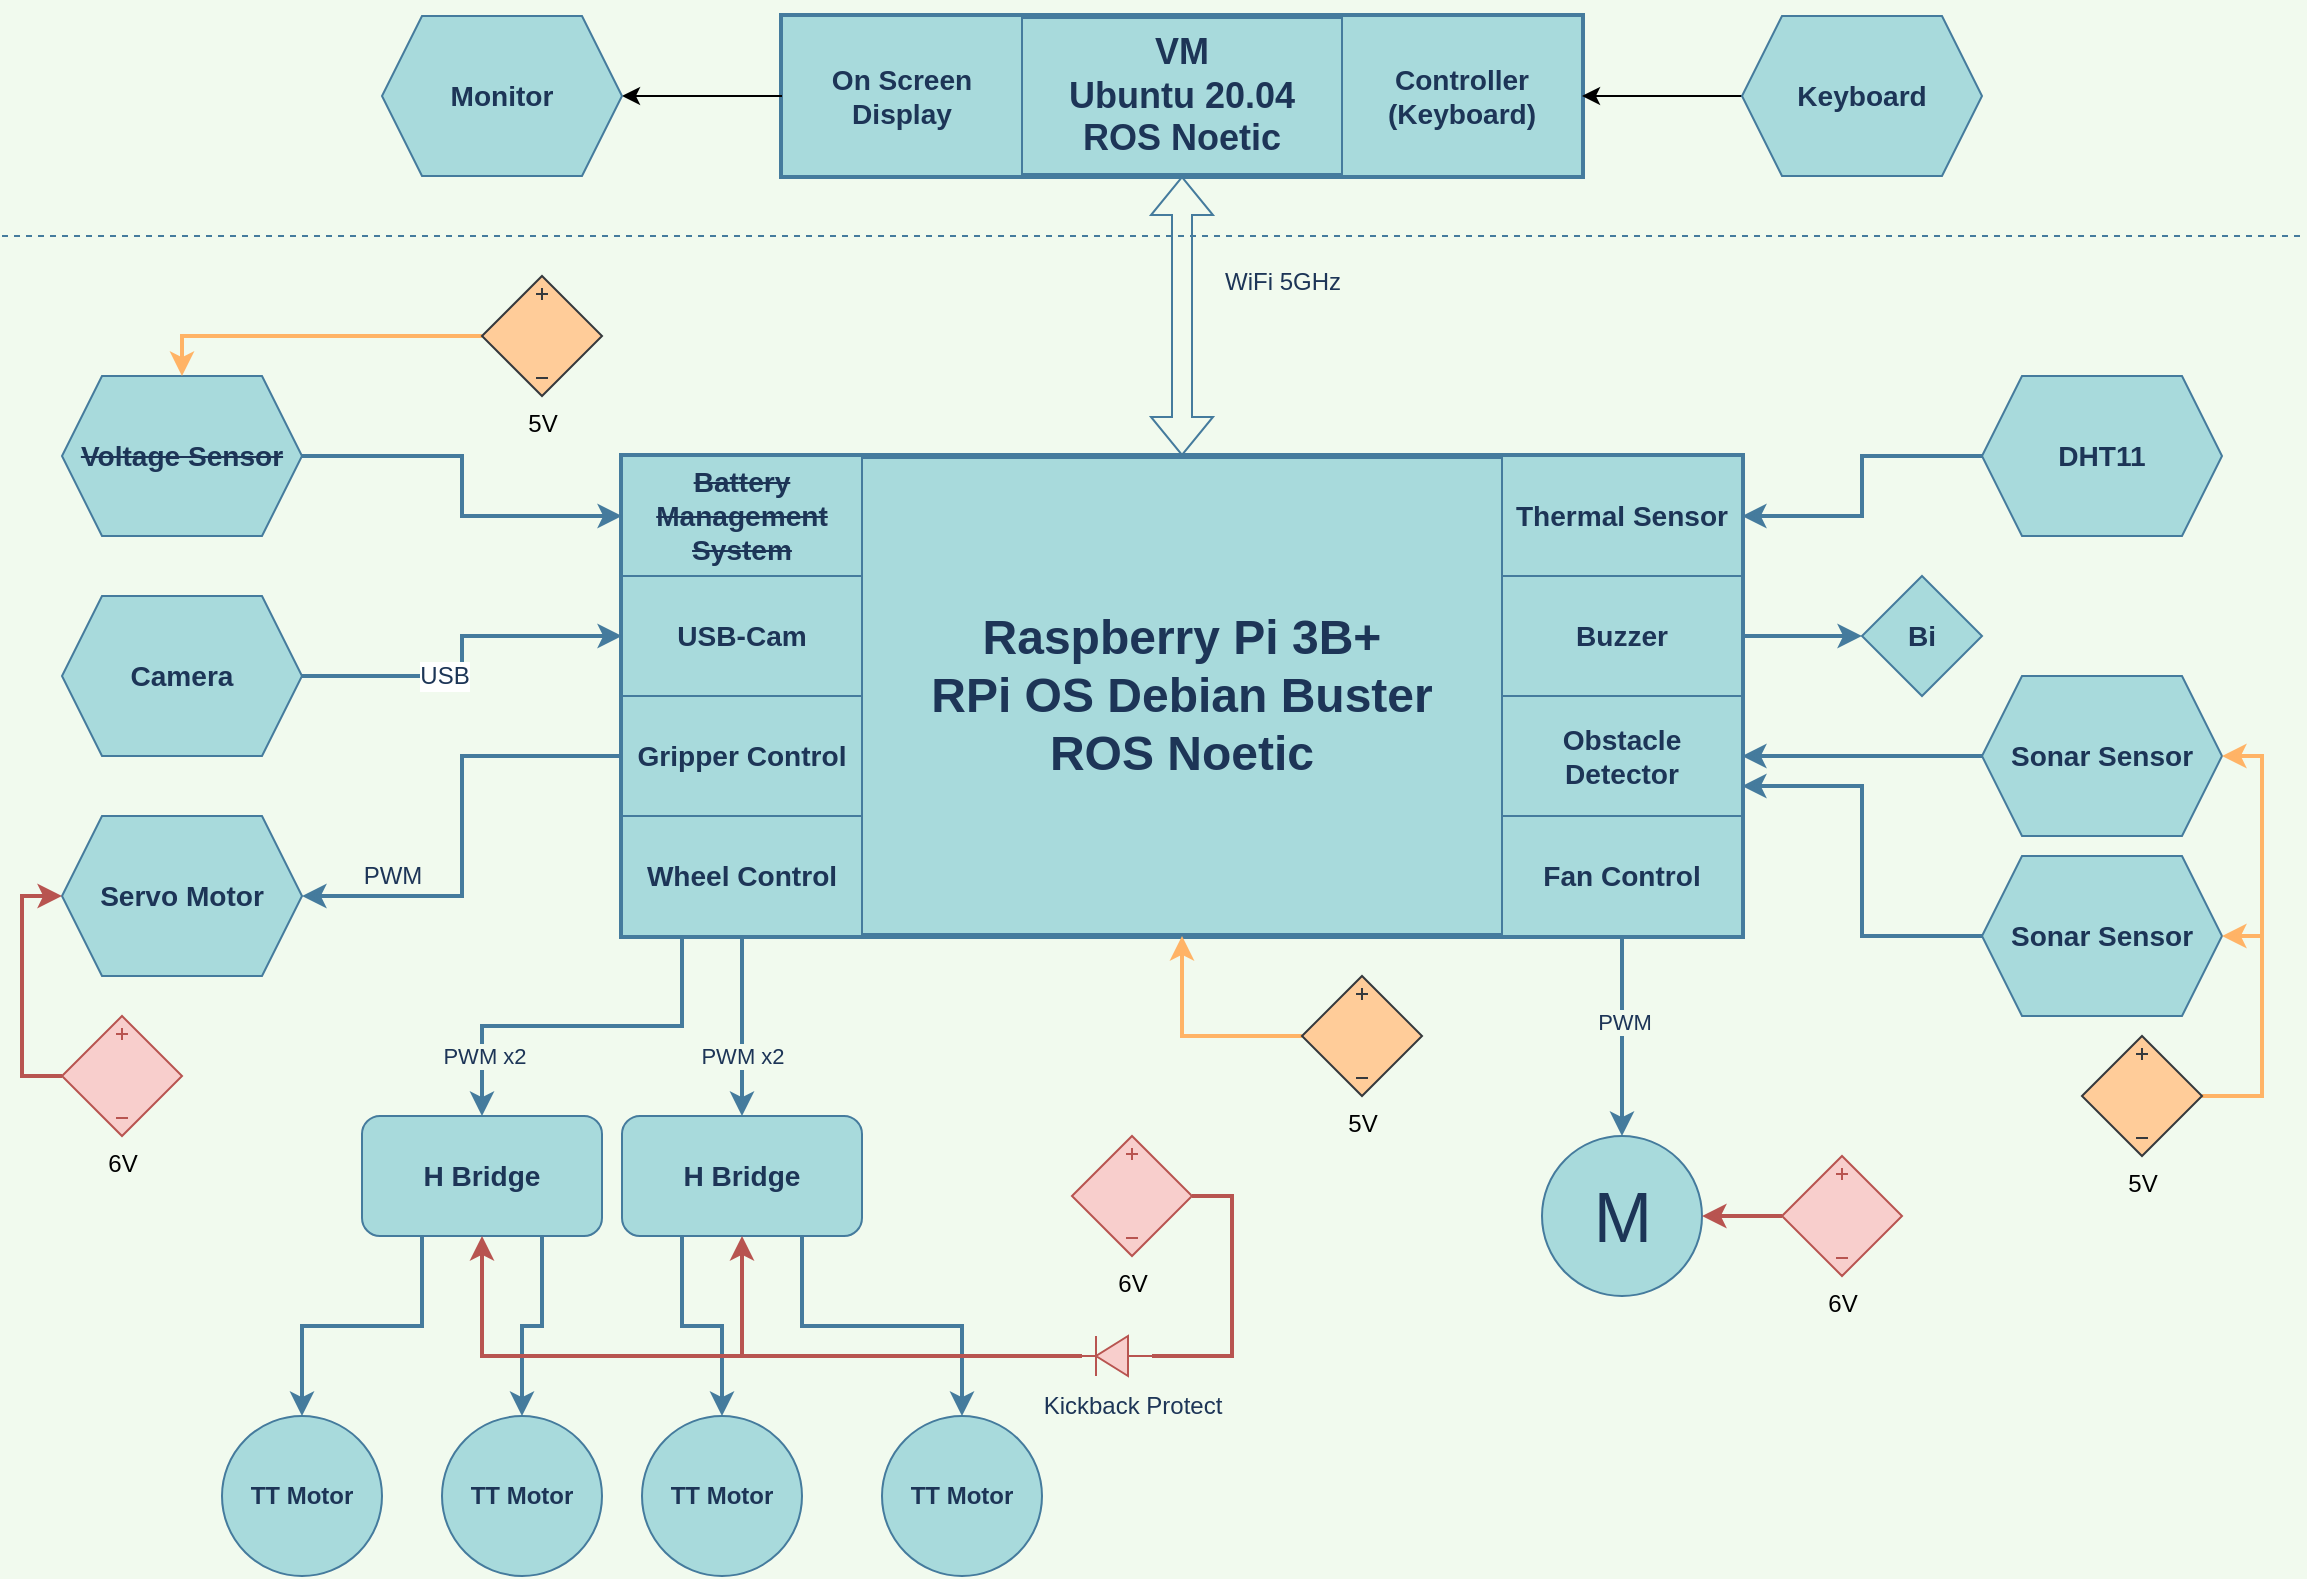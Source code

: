 <mxfile version="20.3.0" type="device"><diagram name="BlockDiagram" id="7e0a89b8-554c-2b80-1dc8-d5c74ca68de4"><mxGraphModel dx="1597" dy="986" grid="1" gridSize="10" guides="1" tooltips="1" connect="1" arrows="1" fold="1" page="1" pageScale="1" pageWidth="1169" pageHeight="827" background="#F1FAEE" math="0" shadow="0"><root><mxCell id="0"/><mxCell id="1" parent="0"/><mxCell id="nyPqzLpK6pp1ilzvF5KB-2" value="&lt;h1&gt;Raspberry Pi 3B+&lt;br&gt;RPi OS Debian Buster&lt;br&gt;ROS Noetic&lt;/h1&gt;" style="rounded=0;whiteSpace=wrap;html=1;strokeWidth=3;fillColor=#A8DADC;strokeColor=#457B9D;fontColor=#1D3557;" parent="1" vertex="1"><mxGeometry x="320" y="240" width="560" height="240" as="geometry"/></mxCell><mxCell id="nyPqzLpK6pp1ilzvF5KB-3" value="&lt;h2&gt;VM&lt;br&gt;Ubuntu 20.04&lt;br&gt;ROS Noetic&lt;/h2&gt;" style="rounded=0;whiteSpace=wrap;html=1;strokeWidth=3;fillColor=#A8DADC;strokeColor=#457B9D;fontColor=#1D3557;" parent="1" vertex="1"><mxGeometry x="400" y="20" width="400" height="80" as="geometry"/></mxCell><mxCell id="nyPqzLpK6pp1ilzvF5KB-4" value="&lt;font style=&quot;font-size: 12px;&quot;&gt;WiFi 5GHz&lt;/font&gt;" style="shape=flexArrow;endArrow=classic;startArrow=classic;html=1;rounded=0;entryX=0.5;entryY=1;entryDx=0;entryDy=0;exitX=0.5;exitY=0;exitDx=0;exitDy=0;labelBackgroundColor=#F1FAEE;strokeColor=#457B9D;fontColor=#1D3557;" parent="1" source="nyPqzLpK6pp1ilzvF5KB-2" target="nyPqzLpK6pp1ilzvF5KB-3" edge="1"><mxGeometry x="0.25" y="-50" width="100" height="100" relative="1" as="geometry"><mxPoint x="320" y="280" as="sourcePoint"/><mxPoint x="420" y="180" as="targetPoint"/><mxPoint as="offset"/></mxGeometry></mxCell><mxCell id="nyPqzLpK6pp1ilzvF5KB-26" style="edgeStyle=orthogonalEdgeStyle;rounded=0;orthogonalLoop=1;jettySize=auto;html=1;exitX=0.5;exitY=1;exitDx=0;exitDy=0;entryX=0.5;entryY=0;entryDx=0;entryDy=0;strokeWidth=2;fontSize=12;labelBackgroundColor=#F1FAEE;strokeColor=#457B9D;fontColor=#1D3557;" parent="1" source="nyPqzLpK6pp1ilzvF5KB-5" target="nyPqzLpK6pp1ilzvF5KB-25" edge="1"><mxGeometry relative="1" as="geometry"/></mxCell><mxCell id="fH77-8OAkB9re0htb8fC-11" value="PWM x2" style="edgeLabel;html=1;align=center;verticalAlign=middle;resizable=0;points=[];labelBackgroundColor=#F1FAEE;fontColor=#1D3557;" parent="nyPqzLpK6pp1ilzvF5KB-26" vertex="1" connectable="0"><mxGeometry x="0.196" y="-1" relative="1" as="geometry"><mxPoint x="1" y="6" as="offset"/></mxGeometry></mxCell><mxCell id="fH77-8OAkB9re0htb8fC-9" style="edgeStyle=orthogonalEdgeStyle;rounded=0;orthogonalLoop=1;jettySize=auto;html=1;exitX=0.25;exitY=1;exitDx=0;exitDy=0;entryX=0.5;entryY=0;entryDx=0;entryDy=0;strokeWidth=2;labelBackgroundColor=#F1FAEE;strokeColor=#457B9D;fontColor=#1D3557;" parent="1" source="nyPqzLpK6pp1ilzvF5KB-5" target="fH77-8OAkB9re0htb8fC-1" edge="1"><mxGeometry relative="1" as="geometry"/></mxCell><mxCell id="fH77-8OAkB9re0htb8fC-12" value="PWM x2" style="edgeLabel;html=1;align=center;verticalAlign=middle;resizable=0;points=[];labelBackgroundColor=#F1FAEE;fontColor=#1D3557;" parent="fH77-8OAkB9re0htb8fC-9" vertex="1" connectable="0"><mxGeometry x="0.352" y="3" relative="1" as="geometry"><mxPoint x="-16" y="12" as="offset"/></mxGeometry></mxCell><mxCell id="nyPqzLpK6pp1ilzvF5KB-5" value="&lt;h3&gt;Wheel Control&lt;/h3&gt;" style="rounded=0;whiteSpace=wrap;html=1;strokeWidth=1;fillColor=#A8DADC;strokeColor=#457B9D;fontColor=#1D3557;" parent="1" vertex="1"><mxGeometry x="320" y="420" width="120" height="60" as="geometry"/></mxCell><mxCell id="nyPqzLpK6pp1ilzvF5KB-23" style="edgeStyle=orthogonalEdgeStyle;rounded=0;orthogonalLoop=1;jettySize=auto;html=1;exitX=0;exitY=0.5;exitDx=0;exitDy=0;entryX=1;entryY=0.5;entryDx=0;entryDy=0;strokeWidth=2;fontSize=12;labelBackgroundColor=#F1FAEE;strokeColor=#457B9D;fontColor=#1D3557;" parent="1" source="nyPqzLpK6pp1ilzvF5KB-6" target="nyPqzLpK6pp1ilzvF5KB-22" edge="1"><mxGeometry relative="1" as="geometry"/></mxCell><mxCell id="nyPqzLpK6pp1ilzvF5KB-24" value="PWM" style="edgeLabel;html=1;align=center;verticalAlign=middle;resizable=0;points=[];fontSize=12;labelBackgroundColor=#F1FAEE;fontColor=#1D3557;" parent="nyPqzLpK6pp1ilzvF5KB-23" vertex="1" connectable="0"><mxGeometry x="0.529" y="2" relative="1" as="geometry"><mxPoint x="-9" y="-12" as="offset"/></mxGeometry></mxCell><mxCell id="nyPqzLpK6pp1ilzvF5KB-6" value="&lt;h3&gt;Gripper Control&lt;/h3&gt;" style="rounded=0;whiteSpace=wrap;html=1;strokeWidth=1;fillColor=#A8DADC;strokeColor=#457B9D;fontColor=#1D3557;" parent="1" vertex="1"><mxGeometry x="320" y="360" width="120" height="60" as="geometry"/></mxCell><mxCell id="nyPqzLpK6pp1ilzvF5KB-7" value="&lt;h3&gt;USB-Cam&lt;/h3&gt;" style="rounded=0;whiteSpace=wrap;html=1;strokeWidth=1;fillColor=#A8DADC;strokeColor=#457B9D;fontColor=#1D3557;" parent="1" vertex="1"><mxGeometry x="320" y="300" width="120" height="60" as="geometry"/></mxCell><mxCell id="nyPqzLpK6pp1ilzvF5KB-8" value="&lt;h3&gt;&lt;strike&gt;Battery Management System&lt;/strike&gt;&lt;/h3&gt;" style="rounded=0;whiteSpace=wrap;html=1;strokeWidth=1;fillColor=#A8DADC;strokeColor=#457B9D;fontColor=#1D3557;" parent="1" vertex="1"><mxGeometry x="320" y="240" width="120" height="60" as="geometry"/></mxCell><mxCell id="nyPqzLpK6pp1ilzvF5KB-9" value="&lt;h3&gt;Thermal Sensor&lt;/h3&gt;" style="rounded=0;whiteSpace=wrap;html=1;strokeWidth=1;fillColor=#A8DADC;strokeColor=#457B9D;fontColor=#1D3557;" parent="1" vertex="1"><mxGeometry x="760" y="240" width="120" height="60" as="geometry"/></mxCell><mxCell id="nyPqzLpK6pp1ilzvF5KB-33" style="edgeStyle=orthogonalEdgeStyle;rounded=0;orthogonalLoop=1;jettySize=auto;html=1;exitX=1;exitY=0.5;exitDx=0;exitDy=0;entryX=0;entryY=0.5;entryDx=0;entryDy=0;strokeWidth=2;fontSize=12;labelBackgroundColor=#F1FAEE;strokeColor=#457B9D;fontColor=#1D3557;" parent="1" source="nyPqzLpK6pp1ilzvF5KB-10" target="nyPqzLpK6pp1ilzvF5KB-32" edge="1"><mxGeometry relative="1" as="geometry"/></mxCell><mxCell id="nyPqzLpK6pp1ilzvF5KB-10" value="&lt;h3&gt;Buzzer&lt;/h3&gt;" style="rounded=0;whiteSpace=wrap;html=1;strokeWidth=1;fillColor=#A8DADC;strokeColor=#457B9D;fontColor=#1D3557;" parent="1" vertex="1"><mxGeometry x="760" y="300" width="120" height="60" as="geometry"/></mxCell><mxCell id="nyPqzLpK6pp1ilzvF5KB-11" value="&lt;h3&gt;Obstacle Detector&lt;/h3&gt;" style="rounded=0;whiteSpace=wrap;html=1;strokeWidth=1;fillColor=#A8DADC;strokeColor=#457B9D;fontColor=#1D3557;" parent="1" vertex="1"><mxGeometry x="760" y="360" width="120" height="60" as="geometry"/></mxCell><mxCell id="nyPqzLpK6pp1ilzvF5KB-37" style="edgeStyle=orthogonalEdgeStyle;rounded=0;orthogonalLoop=1;jettySize=auto;html=1;exitX=0.5;exitY=1;exitDx=0;exitDy=0;entryX=0.5;entryY=0;entryDx=0;entryDy=0;strokeWidth=2;fontSize=12;labelBackgroundColor=#F1FAEE;strokeColor=#457B9D;fontColor=#1D3557;" parent="1" source="nyPqzLpK6pp1ilzvF5KB-12" target="nyPqzLpK6pp1ilzvF5KB-36" edge="1"><mxGeometry relative="1" as="geometry"/></mxCell><mxCell id="fH77-8OAkB9re0htb8fC-10" value="PWM" style="edgeLabel;html=1;align=center;verticalAlign=middle;resizable=0;points=[];labelBackgroundColor=#F1FAEE;fontColor=#1D3557;" parent="nyPqzLpK6pp1ilzvF5KB-37" vertex="1" connectable="0"><mxGeometry x="-0.139" y="1" relative="1" as="geometry"><mxPoint as="offset"/></mxGeometry></mxCell><mxCell id="nyPqzLpK6pp1ilzvF5KB-12" value="&lt;h3&gt;Fan Control&lt;/h3&gt;" style="rounded=0;whiteSpace=wrap;html=1;strokeWidth=1;fillColor=#A8DADC;strokeColor=#457B9D;fontColor=#1D3557;" parent="1" vertex="1"><mxGeometry x="760" y="420" width="120" height="60" as="geometry"/></mxCell><mxCell id="nyPqzLpK6pp1ilzvF5KB-14" value="" style="endArrow=none;dashed=1;html=1;rounded=0;fontSize=12;labelBackgroundColor=#F1FAEE;strokeColor=#457B9D;fontColor=#1D3557;" parent="1" edge="1"><mxGeometry width="50" height="50" relative="1" as="geometry"><mxPoint x="10" y="130" as="sourcePoint"/><mxPoint x="1160" y="130" as="targetPoint"/></mxGeometry></mxCell><mxCell id="nyPqzLpK6pp1ilzvF5KB-18" style="edgeStyle=orthogonalEdgeStyle;rounded=0;orthogonalLoop=1;jettySize=auto;html=1;exitX=1;exitY=0.5;exitDx=0;exitDy=0;entryX=0;entryY=0.5;entryDx=0;entryDy=0;fontSize=12;strokeWidth=2;labelBackgroundColor=#F1FAEE;strokeColor=#457B9D;fontColor=#1D3557;" parent="1" source="nyPqzLpK6pp1ilzvF5KB-19" target="nyPqzLpK6pp1ilzvF5KB-8" edge="1"><mxGeometry relative="1" as="geometry"><mxPoint x="160" y="270" as="sourcePoint"/></mxGeometry></mxCell><mxCell id="nyPqzLpK6pp1ilzvF5KB-19" value="&lt;h3&gt;&lt;strike&gt;Voltage Sensor&lt;/strike&gt;&lt;br&gt;&lt;/h3&gt;" style="shape=hexagon;perimeter=hexagonPerimeter2;whiteSpace=wrap;html=1;fixedSize=1;strokeWidth=1;fontSize=12;fillColor=#A8DADC;strokeColor=#457B9D;fontColor=#1D3557;" parent="1" vertex="1"><mxGeometry x="40" y="200" width="120" height="80" as="geometry"/></mxCell><mxCell id="nyPqzLpK6pp1ilzvF5KB-21" style="edgeStyle=orthogonalEdgeStyle;rounded=0;orthogonalLoop=1;jettySize=auto;html=1;exitX=1;exitY=0.5;exitDx=0;exitDy=0;entryX=0;entryY=0.5;entryDx=0;entryDy=0;strokeWidth=2;fontSize=12;labelBackgroundColor=#F1FAEE;strokeColor=#457B9D;fontColor=#1D3557;" parent="1" source="nyPqzLpK6pp1ilzvF5KB-20" target="nyPqzLpK6pp1ilzvF5KB-7" edge="1"><mxGeometry relative="1" as="geometry"/></mxCell><mxCell id="fH77-8OAkB9re0htb8fC-60" value="USB" style="edgeLabel;html=1;align=center;verticalAlign=middle;resizable=0;points=[];fontSize=12;fontColor=#1D3557;" parent="nyPqzLpK6pp1ilzvF5KB-21" vertex="1" connectable="0"><mxGeometry x="-0.218" relative="1" as="geometry"><mxPoint as="offset"/></mxGeometry></mxCell><mxCell id="nyPqzLpK6pp1ilzvF5KB-20" value="&lt;h3&gt;Camera&lt;/h3&gt;" style="shape=hexagon;perimeter=hexagonPerimeter2;whiteSpace=wrap;html=1;fixedSize=1;strokeWidth=1;fontSize=12;fillColor=#A8DADC;strokeColor=#457B9D;fontColor=#1D3557;" parent="1" vertex="1"><mxGeometry x="40" y="310" width="120" height="80" as="geometry"/></mxCell><mxCell id="nyPqzLpK6pp1ilzvF5KB-22" value="&lt;h3&gt;Servo Motor&lt;/h3&gt;" style="shape=hexagon;perimeter=hexagonPerimeter2;whiteSpace=wrap;html=1;fixedSize=1;strokeWidth=1;fontSize=12;fillColor=#A8DADC;strokeColor=#457B9D;fontColor=#1D3557;" parent="1" vertex="1"><mxGeometry x="40" y="420" width="120" height="80" as="geometry"/></mxCell><mxCell id="nyPqzLpK6pp1ilzvF5KB-27" style="edgeStyle=orthogonalEdgeStyle;rounded=0;orthogonalLoop=1;jettySize=auto;html=1;exitX=0.25;exitY=1;exitDx=0;exitDy=0;entryX=0.5;entryY=0;entryDx=0;entryDy=0;strokeWidth=2;fontSize=12;labelBackgroundColor=#F1FAEE;strokeColor=#457B9D;fontColor=#1D3557;" parent="1" source="nyPqzLpK6pp1ilzvF5KB-25" target="fH77-8OAkB9re0htb8fC-41" edge="1"><mxGeometry relative="1" as="geometry"><mxPoint x="380" y="690" as="targetPoint"/></mxGeometry></mxCell><mxCell id="fH77-8OAkB9re0htb8fC-7" style="edgeStyle=orthogonalEdgeStyle;rounded=0;orthogonalLoop=1;jettySize=auto;html=1;exitX=0.75;exitY=1;exitDx=0;exitDy=0;entryX=0.5;entryY=0;entryDx=0;entryDy=0;strokeWidth=2;labelBackgroundColor=#F1FAEE;strokeColor=#457B9D;fontColor=#1D3557;" parent="1" source="nyPqzLpK6pp1ilzvF5KB-25" target="fH77-8OAkB9re0htb8fC-42" edge="1"><mxGeometry relative="1" as="geometry"><mxPoint x="490" y="690" as="targetPoint"/></mxGeometry></mxCell><mxCell id="nyPqzLpK6pp1ilzvF5KB-25" value="&lt;h3&gt;H Bridge&lt;/h3&gt;" style="rounded=1;whiteSpace=wrap;html=1;strokeWidth=1;fontSize=12;fillColor=#A8DADC;strokeColor=#457B9D;fontColor=#1D3557;" parent="1" vertex="1"><mxGeometry x="320" y="570" width="120" height="60" as="geometry"/></mxCell><mxCell id="nyPqzLpK6pp1ilzvF5KB-29" style="edgeStyle=orthogonalEdgeStyle;rounded=0;orthogonalLoop=1;jettySize=auto;html=1;exitX=0;exitY=0.5;exitDx=0;exitDy=0;entryX=1;entryY=0.5;entryDx=0;entryDy=0;strokeWidth=2;fontSize=12;labelBackgroundColor=#F1FAEE;strokeColor=#457B9D;fontColor=#1D3557;" parent="1" source="nyPqzLpK6pp1ilzvF5KB-28" target="nyPqzLpK6pp1ilzvF5KB-9" edge="1"><mxGeometry relative="1" as="geometry"/></mxCell><mxCell id="nyPqzLpK6pp1ilzvF5KB-28" value="&lt;h3&gt;DHT11&lt;/h3&gt;" style="shape=hexagon;perimeter=hexagonPerimeter2;whiteSpace=wrap;html=1;fixedSize=1;strokeWidth=1;fontSize=12;fillColor=#A8DADC;strokeColor=#457B9D;fontColor=#1D3557;" parent="1" vertex="1"><mxGeometry x="1000" y="200" width="120" height="80" as="geometry"/></mxCell><mxCell id="nyPqzLpK6pp1ilzvF5KB-32" value="&lt;h3&gt;Bi&lt;/h3&gt;" style="rhombus;whiteSpace=wrap;html=1;strokeWidth=1;fontSize=12;fillColor=#A8DADC;strokeColor=#457B9D;fontColor=#1D3557;" parent="1" vertex="1"><mxGeometry x="940" y="300" width="60" height="60" as="geometry"/></mxCell><mxCell id="nyPqzLpK6pp1ilzvF5KB-35" style="edgeStyle=orthogonalEdgeStyle;rounded=0;orthogonalLoop=1;jettySize=auto;html=1;exitX=0;exitY=0.5;exitDx=0;exitDy=0;entryX=1;entryY=0.5;entryDx=0;entryDy=0;strokeWidth=2;fontSize=12;labelBackgroundColor=#F1FAEE;strokeColor=#457B9D;fontColor=#1D3557;" parent="1" source="nyPqzLpK6pp1ilzvF5KB-34" target="nyPqzLpK6pp1ilzvF5KB-11" edge="1"><mxGeometry relative="1" as="geometry"/></mxCell><mxCell id="nyPqzLpK6pp1ilzvF5KB-34" value="&lt;b&gt;&lt;font style=&quot;font-size: 14px;&quot;&gt;Sonar Sensor&lt;/font&gt;&lt;/b&gt;" style="shape=hexagon;perimeter=hexagonPerimeter2;whiteSpace=wrap;html=1;fixedSize=1;strokeWidth=1;fontSize=12;fillColor=#A8DADC;strokeColor=#457B9D;fontColor=#1D3557;" parent="1" vertex="1"><mxGeometry x="1000" y="350" width="120" height="80" as="geometry"/></mxCell><mxCell id="nyPqzLpK6pp1ilzvF5KB-36" value="M" style="verticalLabelPosition=middle;shadow=0;dashed=0;align=center;html=1;verticalAlign=middle;strokeWidth=1;shape=ellipse;aspect=fixed;fontSize=35;fillColor=#A8DADC;strokeColor=#457B9D;fontColor=#1D3557;" parent="1" vertex="1"><mxGeometry x="780" y="580" width="80" height="80" as="geometry"/></mxCell><mxCell id="fH77-8OAkB9re0htb8fC-5" style="edgeStyle=orthogonalEdgeStyle;rounded=0;orthogonalLoop=1;jettySize=auto;html=1;exitX=0.75;exitY=1;exitDx=0;exitDy=0;entryX=0.5;entryY=0;entryDx=0;entryDy=0;strokeWidth=2;labelBackgroundColor=#F1FAEE;strokeColor=#457B9D;fontColor=#1D3557;" parent="1" source="fH77-8OAkB9re0htb8fC-1" target="fH77-8OAkB9re0htb8fC-40" edge="1"><mxGeometry relative="1" as="geometry"><mxPoint x="270" y="690" as="targetPoint"/></mxGeometry></mxCell><mxCell id="fH77-8OAkB9re0htb8fC-6" style="edgeStyle=orthogonalEdgeStyle;rounded=0;orthogonalLoop=1;jettySize=auto;html=1;exitX=0.25;exitY=1;exitDx=0;exitDy=0;entryX=0.5;entryY=0;entryDx=0;entryDy=0;strokeWidth=2;labelBackgroundColor=#F1FAEE;strokeColor=#457B9D;fontColor=#1D3557;" parent="1" source="fH77-8OAkB9re0htb8fC-1" target="fH77-8OAkB9re0htb8fC-39" edge="1"><mxGeometry relative="1" as="geometry"><mxPoint x="160" y="690" as="targetPoint"/></mxGeometry></mxCell><mxCell id="fH77-8OAkB9re0htb8fC-1" value="&lt;h3&gt;H Bridge&lt;/h3&gt;" style="rounded=1;whiteSpace=wrap;html=1;strokeWidth=1;fontSize=12;fillColor=#A8DADC;strokeColor=#457B9D;fontColor=#1D3557;" parent="1" vertex="1"><mxGeometry x="190" y="570" width="120" height="60" as="geometry"/></mxCell><mxCell id="fH77-8OAkB9re0htb8fC-14" style="edgeStyle=orthogonalEdgeStyle;rounded=0;orthogonalLoop=1;jettySize=auto;html=1;exitX=0;exitY=0.5;exitDx=0;exitDy=0;entryX=1;entryY=0.75;entryDx=0;entryDy=0;strokeWidth=2;labelBackgroundColor=#F1FAEE;strokeColor=#457B9D;fontColor=#1D3557;" parent="1" source="fH77-8OAkB9re0htb8fC-13" target="nyPqzLpK6pp1ilzvF5KB-11" edge="1"><mxGeometry relative="1" as="geometry"/></mxCell><mxCell id="fH77-8OAkB9re0htb8fC-13" value="&lt;b&gt;&lt;font style=&quot;font-size: 14px;&quot;&gt;Sonar Sensor&lt;/font&gt;&lt;/b&gt;" style="shape=hexagon;perimeter=hexagonPerimeter2;whiteSpace=wrap;html=1;fixedSize=1;strokeWidth=1;fontSize=12;fillColor=#A8DADC;strokeColor=#457B9D;fontColor=#1D3557;" parent="1" vertex="1"><mxGeometry x="1000" y="440" width="120" height="80" as="geometry"/></mxCell><mxCell id="fH77-8OAkB9re0htb8fC-50" style="edgeStyle=orthogonalEdgeStyle;rounded=0;orthogonalLoop=1;jettySize=auto;html=1;exitX=1;exitY=0.5;exitDx=0;exitDy=0;exitPerimeter=0;entryX=0;entryY=0.5;entryDx=0;entryDy=0;entryPerimeter=0;strokeColor=#b85450;strokeWidth=2;fontSize=12;fontColor=#1D3557;fillColor=#f8cecc;endArrow=none;endFill=0;" parent="1" source="fH77-8OAkB9re0htb8fC-18" target="fH77-8OAkB9re0htb8fC-48" edge="1"><mxGeometry relative="1" as="geometry"/></mxCell><mxCell id="fH77-8OAkB9re0htb8fC-18" value="6V" style="pointerEvents=1;verticalLabelPosition=bottom;shadow=0;dashed=0;align=center;html=1;verticalAlign=top;shape=mxgraph.electrical.signal_sources.source;aspect=fixed;points=[[0.5,0,0],[1,0.5,0],[0.5,1,0],[0,0.5,0]];elSourceType=dependent;elSignalType=dc3;strokeColor=#b85450;fillColor=#f8cecc;" parent="1" vertex="1"><mxGeometry x="545" y="580" width="60" height="60" as="geometry"/></mxCell><mxCell id="fH77-8OAkB9re0htb8fC-32" style="edgeStyle=orthogonalEdgeStyle;rounded=0;orthogonalLoop=1;jettySize=auto;html=1;exitX=0;exitY=0.5;exitDx=0;exitDy=0;exitPerimeter=0;entryX=0.5;entryY=1;entryDx=0;entryDy=0;strokeColor=#FFB366;strokeWidth=2;fontColor=#1D3557;fillColor=#fad7ac;" parent="1" source="fH77-8OAkB9re0htb8fC-31" target="nyPqzLpK6pp1ilzvF5KB-2" edge="1"><mxGeometry relative="1" as="geometry"/></mxCell><mxCell id="fH77-8OAkB9re0htb8fC-31" value="5V" style="pointerEvents=1;verticalLabelPosition=bottom;shadow=0;dashed=0;align=center;html=1;verticalAlign=top;shape=mxgraph.electrical.signal_sources.source;aspect=fixed;points=[[0.5,0,0],[1,0.5,0],[0.5,1,0],[0,0.5,0]];elSourceType=dependent;elSignalType=dc3;strokeColor=#36393d;fillColor=#ffcc99;" parent="1" vertex="1"><mxGeometry x="660" y="500" width="60" height="60" as="geometry"/></mxCell><mxCell id="fH77-8OAkB9re0htb8fC-39" value="&lt;b&gt;TT Motor&lt;/b&gt;" style="ellipse;whiteSpace=wrap;html=1;aspect=fixed;strokeColor=#457B9D;fontSize=12;fontColor=#1D3557;fillColor=#A8DADC;" parent="1" vertex="1"><mxGeometry x="120" y="720" width="80" height="80" as="geometry"/></mxCell><mxCell id="fH77-8OAkB9re0htb8fC-40" value="&lt;b&gt;TT Motor&lt;/b&gt;" style="ellipse;whiteSpace=wrap;html=1;aspect=fixed;strokeColor=#457B9D;fontSize=12;fontColor=#1D3557;fillColor=#A8DADC;" parent="1" vertex="1"><mxGeometry x="230" y="720" width="80" height="80" as="geometry"/></mxCell><mxCell id="fH77-8OAkB9re0htb8fC-41" value="&lt;b&gt;TT Motor&lt;/b&gt;" style="ellipse;whiteSpace=wrap;html=1;aspect=fixed;strokeColor=#457B9D;fontSize=12;fontColor=#1D3557;fillColor=#A8DADC;" parent="1" vertex="1"><mxGeometry x="330" y="720" width="80" height="80" as="geometry"/></mxCell><mxCell id="fH77-8OAkB9re0htb8fC-42" value="&lt;b&gt;TT Motor&lt;/b&gt;" style="ellipse;whiteSpace=wrap;html=1;aspect=fixed;strokeColor=#457B9D;fontSize=12;fontColor=#1D3557;fillColor=#A8DADC;" parent="1" vertex="1"><mxGeometry x="450" y="720" width="80" height="80" as="geometry"/></mxCell><mxCell id="fH77-8OAkB9re0htb8fC-44" style="edgeStyle=orthogonalEdgeStyle;rounded=0;orthogonalLoop=1;jettySize=auto;html=1;exitX=1;exitY=0.5;exitDx=0;exitDy=0;exitPerimeter=0;entryX=1;entryY=0.5;entryDx=0;entryDy=0;strokeColor=#FFB366;strokeWidth=2;fontSize=12;fontColor=#1D3557;fillColor=#A8DADC;" parent="1" source="fH77-8OAkB9re0htb8fC-43" target="fH77-8OAkB9re0htb8fC-13" edge="1"><mxGeometry relative="1" as="geometry"><Array as="points"><mxPoint x="1140" y="560"/><mxPoint x="1140" y="480"/></Array></mxGeometry></mxCell><mxCell id="fH77-8OAkB9re0htb8fC-45" style="edgeStyle=orthogonalEdgeStyle;rounded=0;orthogonalLoop=1;jettySize=auto;html=1;exitX=1;exitY=0.5;exitDx=0;exitDy=0;exitPerimeter=0;entryX=1;entryY=0.5;entryDx=0;entryDy=0;strokeColor=#FFB366;strokeWidth=2;fontSize=12;fontColor=#1D3557;fillColor=#A8DADC;" parent="1" source="fH77-8OAkB9re0htb8fC-43" target="nyPqzLpK6pp1ilzvF5KB-34" edge="1"><mxGeometry relative="1" as="geometry"><Array as="points"><mxPoint x="1140" y="560"/><mxPoint x="1140" y="390"/></Array></mxGeometry></mxCell><mxCell id="fH77-8OAkB9re0htb8fC-43" value="5V" style="pointerEvents=1;verticalLabelPosition=bottom;shadow=0;dashed=0;align=center;html=1;verticalAlign=top;shape=mxgraph.electrical.signal_sources.source;aspect=fixed;points=[[0.5,0,0],[1,0.5,0],[0.5,1,0],[0,0.5,0]];elSourceType=dependent;elSignalType=dc3;strokeColor=#36393d;fillColor=#ffcc99;" parent="1" vertex="1"><mxGeometry x="1050" y="530" width="60" height="60" as="geometry"/></mxCell><mxCell id="fH77-8OAkB9re0htb8fC-48" value="" style="pointerEvents=1;fillColor=#f8cecc;verticalLabelPosition=bottom;shadow=0;dashed=0;align=center;html=1;verticalAlign=top;shape=mxgraph.electrical.diodes.diode;strokeColor=#b85450;fontSize=12;rotation=-180;portConstraintRotation=0;fixDash=0;movableLabel=1;rotatable=1;" parent="1" vertex="1"><mxGeometry x="545" y="680" width="40" height="20" as="geometry"/></mxCell><mxCell id="fH77-8OAkB9re0htb8fC-51" value="Kickback Protect" style="text;html=1;resizable=0;autosize=1;align=center;verticalAlign=middle;points=[];fillColor=none;strokeColor=none;rounded=0;fontSize=12;fontColor=#1D3557;" parent="1" vertex="1"><mxGeometry x="520" y="700" width="110" height="30" as="geometry"/></mxCell><mxCell id="fH77-8OAkB9re0htb8fC-55" style="edgeStyle=orthogonalEdgeStyle;rounded=0;orthogonalLoop=1;jettySize=auto;html=1;exitX=0;exitY=0.5;exitDx=0;exitDy=0;exitPerimeter=0;entryX=1;entryY=0.5;entryDx=0;entryDy=0;strokeColor=#b85450;strokeWidth=2;fontSize=12;fontColor=#1D3557;endArrow=classic;endFill=1;fillColor=#f8cecc;startArrow=none;startFill=0;" parent="1" source="fH77-8OAkB9re0htb8fC-54" target="nyPqzLpK6pp1ilzvF5KB-36" edge="1"><mxGeometry relative="1" as="geometry"/></mxCell><mxCell id="fH77-8OAkB9re0htb8fC-54" value="6V" style="pointerEvents=1;verticalLabelPosition=bottom;shadow=0;dashed=0;align=center;html=1;verticalAlign=top;shape=mxgraph.electrical.signal_sources.source;aspect=fixed;points=[[0.5,0,0],[1,0.5,0],[0.5,1,0],[0,0.5,0]];elSourceType=dependent;elSignalType=dc3;strokeColor=#b85450;fillColor=#f8cecc;" parent="1" vertex="1"><mxGeometry x="900" y="590" width="60" height="60" as="geometry"/></mxCell><mxCell id="fH77-8OAkB9re0htb8fC-57" style="edgeStyle=orthogonalEdgeStyle;rounded=0;orthogonalLoop=1;jettySize=auto;html=1;exitX=0;exitY=0.5;exitDx=0;exitDy=0;exitPerimeter=0;entryX=0;entryY=0.5;entryDx=0;entryDy=0;strokeColor=#b85450;strokeWidth=2;fontSize=12;fontColor=#1D3557;startArrow=none;startFill=0;endArrow=classic;endFill=1;fillColor=#f8cecc;" parent="1" source="fH77-8OAkB9re0htb8fC-56" target="nyPqzLpK6pp1ilzvF5KB-22" edge="1"><mxGeometry relative="1" as="geometry"/></mxCell><mxCell id="fH77-8OAkB9re0htb8fC-56" value="6V" style="pointerEvents=1;verticalLabelPosition=bottom;shadow=0;dashed=0;align=center;html=1;verticalAlign=top;shape=mxgraph.electrical.signal_sources.source;aspect=fixed;points=[[0.5,0,0],[1,0.5,0],[0.5,1,0],[0,0.5,0]];elSourceType=dependent;elSignalType=dc3;strokeColor=#b85450;fillColor=#f8cecc;" parent="1" vertex="1"><mxGeometry x="40" y="520" width="60" height="60" as="geometry"/></mxCell><mxCell id="fH77-8OAkB9re0htb8fC-59" style="edgeStyle=orthogonalEdgeStyle;rounded=0;orthogonalLoop=1;jettySize=auto;html=1;exitX=0;exitY=0.5;exitDx=0;exitDy=0;exitPerimeter=0;entryX=0.5;entryY=0;entryDx=0;entryDy=0;strokeColor=#FFB366;strokeWidth=2;fontSize=12;fontColor=#1D3557;startArrow=none;startFill=0;endArrow=classic;endFill=1;fillColor=#A8DADC;" parent="1" source="fH77-8OAkB9re0htb8fC-58" target="nyPqzLpK6pp1ilzvF5KB-19" edge="1"><mxGeometry relative="1" as="geometry"/></mxCell><mxCell id="fH77-8OAkB9re0htb8fC-58" value="5V" style="pointerEvents=1;verticalLabelPosition=bottom;shadow=0;dashed=0;align=center;html=1;verticalAlign=top;shape=mxgraph.electrical.signal_sources.source;aspect=fixed;points=[[0.5,0,0],[1,0.5,0],[0.5,1,0],[0,0.5,0]];elSourceType=dependent;elSignalType=dc3;strokeColor=#36393d;fillColor=#ffcc99;" parent="1" vertex="1"><mxGeometry x="250" y="150" width="60" height="60" as="geometry"/></mxCell><mxCell id="fH77-8OAkB9re0htb8fC-61" style="edgeStyle=orthogonalEdgeStyle;rounded=0;orthogonalLoop=1;jettySize=auto;html=1;strokeColor=#b85450;fontColor=#1D3557;fillColor=#f8cecc;entryX=0.5;entryY=1;entryDx=0;entryDy=0;strokeWidth=2;" parent="1" target="fH77-8OAkB9re0htb8fC-1" edge="1"><mxGeometry relative="1" as="geometry"><mxPoint x="250" y="640" as="targetPoint"/><mxPoint x="550" y="690" as="sourcePoint"/><Array as="points"><mxPoint x="550" y="690"/><mxPoint x="250" y="690"/></Array></mxGeometry></mxCell><mxCell id="fH77-8OAkB9re0htb8fC-62" style="edgeStyle=orthogonalEdgeStyle;rounded=0;orthogonalLoop=1;jettySize=auto;html=1;strokeColor=#b85450;fontColor=#1D3557;fillColor=#f8cecc;entryX=0.5;entryY=1;entryDx=0;entryDy=0;strokeWidth=2;" parent="1" target="nyPqzLpK6pp1ilzvF5KB-25" edge="1"><mxGeometry relative="1" as="geometry"><mxPoint x="360" y="640" as="targetPoint"/><mxPoint x="550" y="690" as="sourcePoint"/><Array as="points"><mxPoint x="550" y="690"/><mxPoint x="380" y="690"/></Array></mxGeometry></mxCell><mxCell id="Z7LzjLx67JDNS68DGjqA-1" value="&lt;h3&gt;On Screen Display&lt;/h3&gt;" style="rounded=0;whiteSpace=wrap;html=1;strokeWidth=1;fillColor=#A8DADC;strokeColor=#457B9D;fontColor=#1D3557;" vertex="1" parent="1"><mxGeometry x="400" y="20" width="120" height="80" as="geometry"/></mxCell><mxCell id="Z7LzjLx67JDNS68DGjqA-2" value="&lt;h3&gt;Controller (Keyboard)&lt;/h3&gt;" style="rounded=0;whiteSpace=wrap;html=1;strokeWidth=1;fillColor=#A8DADC;strokeColor=#457B9D;fontColor=#1D3557;" vertex="1" parent="1"><mxGeometry x="680" y="20" width="120" height="80" as="geometry"/></mxCell><mxCell id="Z7LzjLx67JDNS68DGjqA-4" style="edgeStyle=orthogonalEdgeStyle;rounded=0;orthogonalLoop=1;jettySize=auto;html=1;exitX=1;exitY=0.5;exitDx=0;exitDy=0;entryX=0;entryY=0.5;entryDx=0;entryDy=0;startArrow=classic;startFill=1;endArrow=none;endFill=0;" edge="1" parent="1" source="Z7LzjLx67JDNS68DGjqA-3" target="Z7LzjLx67JDNS68DGjqA-1"><mxGeometry relative="1" as="geometry"/></mxCell><mxCell id="Z7LzjLx67JDNS68DGjqA-3" value="&lt;h3&gt;Monitor&lt;/h3&gt;" style="shape=hexagon;perimeter=hexagonPerimeter2;whiteSpace=wrap;html=1;fixedSize=1;strokeWidth=1;fontSize=12;fillColor=#A8DADC;strokeColor=#457B9D;fontColor=#1D3557;" vertex="1" parent="1"><mxGeometry x="200" y="20" width="120" height="80" as="geometry"/></mxCell><mxCell id="Z7LzjLx67JDNS68DGjqA-6" style="edgeStyle=orthogonalEdgeStyle;rounded=0;orthogonalLoop=1;jettySize=auto;html=1;exitX=0;exitY=0.5;exitDx=0;exitDy=0;entryX=1;entryY=0.5;entryDx=0;entryDy=0;" edge="1" parent="1" source="Z7LzjLx67JDNS68DGjqA-5" target="Z7LzjLx67JDNS68DGjqA-2"><mxGeometry relative="1" as="geometry"/></mxCell><mxCell id="Z7LzjLx67JDNS68DGjqA-5" value="&lt;h3&gt;Keyboard&lt;/h3&gt;" style="shape=hexagon;perimeter=hexagonPerimeter2;whiteSpace=wrap;html=1;fixedSize=1;strokeWidth=1;fontSize=12;fillColor=#A8DADC;strokeColor=#457B9D;fontColor=#1D3557;" vertex="1" parent="1"><mxGeometry x="880" y="20" width="120" height="80" as="geometry"/></mxCell></root></mxGraphModel></diagram></mxfile>